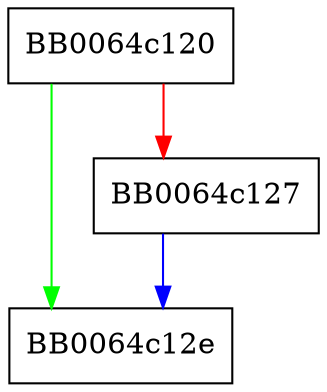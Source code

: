 digraph up_ref_loader {
  node [shape="box"];
  graph [splines=ortho];
  BB0064c120 -> BB0064c12e [color="green"];
  BB0064c120 -> BB0064c127 [color="red"];
  BB0064c127 -> BB0064c12e [color="blue"];
}